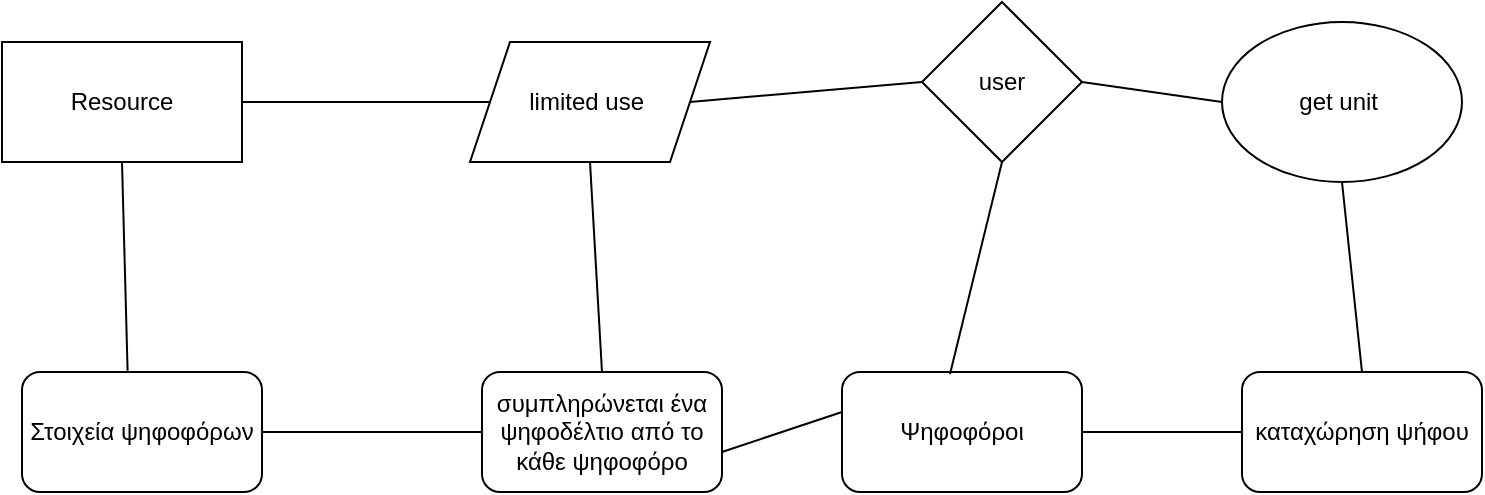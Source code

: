 <mxfile version="13.8.8" type="device"><diagram id="8IpoTA0MkLHAQ1F1M_yU" name="Page-1"><mxGraphModel dx="1038" dy="580" grid="1" gridSize="10" guides="1" tooltips="1" connect="1" arrows="1" fold="1" page="1" pageScale="1" pageWidth="827" pageHeight="1169" math="0" shadow="0"><root><object label="" id="0"><mxCell/></object><mxCell id="1" parent="0"/><mxCell id="7n3y9HoOcwNzeOqXCT7V-1" value="Resource" style="rounded=0;whiteSpace=wrap;html=1;" parent="1" vertex="1"><mxGeometry x="60" y="585" width="120" height="60" as="geometry"/></mxCell><mxCell id="7n3y9HoOcwNzeOqXCT7V-2" value="limited use&amp;nbsp;" style="shape=parallelogram;perimeter=parallelogramPerimeter;whiteSpace=wrap;html=1;fixedSize=1;" parent="1" vertex="1"><mxGeometry x="294" y="585" width="120" height="60" as="geometry"/></mxCell><mxCell id="7n3y9HoOcwNzeOqXCT7V-3" value="user" style="rhombus;whiteSpace=wrap;html=1;" parent="1" vertex="1"><mxGeometry x="520" y="565" width="80" height="80" as="geometry"/></mxCell><mxCell id="7n3y9HoOcwNzeOqXCT7V-4" value="get unit&amp;nbsp;" style="ellipse;whiteSpace=wrap;html=1;" parent="1" vertex="1"><mxGeometry x="670" y="575" width="120" height="80" as="geometry"/></mxCell><mxCell id="7n3y9HoOcwNzeOqXCT7V-5" value="Στοιχεία ψηφοφόρων" style="rounded=1;whiteSpace=wrap;html=1;" parent="1" vertex="1"><mxGeometry x="70" y="750" width="120" height="60" as="geometry"/></mxCell><mxCell id="7n3y9HoOcwNzeOqXCT7V-6" value="συμπληρώνεται ένα ψηφοδέλτιο από το κάθε ψηφοφόρο" style="rounded=1;whiteSpace=wrap;html=1;" parent="1" vertex="1"><mxGeometry x="300" y="750" width="120" height="60" as="geometry"/></mxCell><mxCell id="7n3y9HoOcwNzeOqXCT7V-7" value="Ψηφοφόροι" style="rounded=1;whiteSpace=wrap;html=1;" parent="1" vertex="1"><mxGeometry x="480" y="750" width="120" height="60" as="geometry"/></mxCell><mxCell id="7n3y9HoOcwNzeOqXCT7V-8" value="καταχώρηση ψήφου" style="rounded=1;whiteSpace=wrap;html=1;" parent="1" vertex="1"><mxGeometry x="680" y="750" width="120" height="60" as="geometry"/></mxCell><mxCell id="7n3y9HoOcwNzeOqXCT7V-10" value="" style="endArrow=none;html=1;exitX=1;exitY=0.5;exitDx=0;exitDy=0;entryX=0;entryY=0.5;entryDx=0;entryDy=0;" parent="1" source="7n3y9HoOcwNzeOqXCT7V-1" target="7n3y9HoOcwNzeOqXCT7V-2" edge="1"><mxGeometry width="50" height="50" relative="1" as="geometry"><mxPoint x="210" y="640" as="sourcePoint"/><mxPoint x="260" y="590" as="targetPoint"/></mxGeometry></mxCell><mxCell id="7n3y9HoOcwNzeOqXCT7V-13" value="" style="endArrow=none;html=1;exitX=1;exitY=0.5;exitDx=0;exitDy=0;entryX=0;entryY=0.5;entryDx=0;entryDy=0;" parent="1" source="7n3y9HoOcwNzeOqXCT7V-2" target="7n3y9HoOcwNzeOqXCT7V-3" edge="1"><mxGeometry width="50" height="50" relative="1" as="geometry"><mxPoint x="450" y="640" as="sourcePoint"/><mxPoint x="500" y="590" as="targetPoint"/></mxGeometry></mxCell><mxCell id="7n3y9HoOcwNzeOqXCT7V-14" value="" style="endArrow=none;html=1;exitX=1;exitY=0.5;exitDx=0;exitDy=0;entryX=0;entryY=0.5;entryDx=0;entryDy=0;" parent="1" source="7n3y9HoOcwNzeOqXCT7V-5" target="7n3y9HoOcwNzeOqXCT7V-6" edge="1"><mxGeometry width="50" height="50" relative="1" as="geometry"><mxPoint x="220" y="810" as="sourcePoint"/><mxPoint x="270" y="760" as="targetPoint"/></mxGeometry></mxCell><mxCell id="7n3y9HoOcwNzeOqXCT7V-15" value="" style="endArrow=none;html=1;exitX=0.44;exitY=-0.01;exitDx=0;exitDy=0;exitPerimeter=0;entryX=0.5;entryY=1;entryDx=0;entryDy=0;" parent="1" source="7n3y9HoOcwNzeOqXCT7V-5" target="7n3y9HoOcwNzeOqXCT7V-1" edge="1"><mxGeometry width="50" height="50" relative="1" as="geometry"><mxPoint x="95" y="720" as="sourcePoint"/><mxPoint x="145" y="670" as="targetPoint"/></mxGeometry></mxCell><mxCell id="7n3y9HoOcwNzeOqXCT7V-16" value="" style="endArrow=none;html=1;exitX=0.5;exitY=0;exitDx=0;exitDy=0;entryX=0.5;entryY=1;entryDx=0;entryDy=0;" parent="1" source="7n3y9HoOcwNzeOqXCT7V-6" target="7n3y9HoOcwNzeOqXCT7V-2" edge="1"><mxGeometry width="50" height="50" relative="1" as="geometry"><mxPoint x="360" y="720" as="sourcePoint"/><mxPoint x="410" y="670" as="targetPoint"/></mxGeometry></mxCell><mxCell id="7n3y9HoOcwNzeOqXCT7V-17" value="" style="endArrow=none;html=1;exitX=1;exitY=0.5;exitDx=0;exitDy=0;entryX=0;entryY=0.5;entryDx=0;entryDy=0;" parent="1" source="7n3y9HoOcwNzeOqXCT7V-3" target="7n3y9HoOcwNzeOqXCT7V-4" edge="1"><mxGeometry width="50" height="50" relative="1" as="geometry"><mxPoint x="620" y="630" as="sourcePoint"/><mxPoint x="670" y="580" as="targetPoint"/></mxGeometry></mxCell><mxCell id="7n3y9HoOcwNzeOqXCT7V-18" value="" style="endArrow=none;html=1;" parent="1" edge="1"><mxGeometry width="50" height="50" relative="1" as="geometry"><mxPoint x="420" y="790" as="sourcePoint"/><mxPoint x="480" y="770" as="targetPoint"/></mxGeometry></mxCell><mxCell id="7n3y9HoOcwNzeOqXCT7V-19" value="" style="endArrow=none;html=1;exitX=0.45;exitY=0.017;exitDx=0;exitDy=0;exitPerimeter=0;entryX=0.5;entryY=1;entryDx=0;entryDy=0;" parent="1" source="7n3y9HoOcwNzeOqXCT7V-7" target="7n3y9HoOcwNzeOqXCT7V-3" edge="1"><mxGeometry width="50" height="50" relative="1" as="geometry"><mxPoint x="520" y="710" as="sourcePoint"/><mxPoint x="570" y="660" as="targetPoint"/></mxGeometry></mxCell><mxCell id="7n3y9HoOcwNzeOqXCT7V-20" value="" style="endArrow=none;html=1;entryX=0.5;entryY=1;entryDx=0;entryDy=0;" parent="1" target="7n3y9HoOcwNzeOqXCT7V-4" edge="1"><mxGeometry width="50" height="50" relative="1" as="geometry"><mxPoint x="740" y="750" as="sourcePoint"/><mxPoint x="790" y="700" as="targetPoint"/></mxGeometry></mxCell><mxCell id="7n3y9HoOcwNzeOqXCT7V-21" value="" style="endArrow=none;html=1;exitX=1;exitY=0.5;exitDx=0;exitDy=0;entryX=0;entryY=0.5;entryDx=0;entryDy=0;" parent="1" source="7n3y9HoOcwNzeOqXCT7V-7" target="7n3y9HoOcwNzeOqXCT7V-8" edge="1"><mxGeometry width="50" height="50" relative="1" as="geometry"><mxPoint x="610" y="800" as="sourcePoint"/><mxPoint x="660" y="750" as="targetPoint"/></mxGeometry></mxCell></root></mxGraphModel></diagram></mxfile>